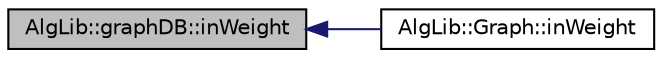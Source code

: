 digraph "AlgLib::graphDB::inWeight"
{
  edge [fontname="Helvetica",fontsize="10",labelfontname="Helvetica",labelfontsize="10"];
  node [fontname="Helvetica",fontsize="10",shape=record];
  rankdir="LR";
  Node1 [label="AlgLib::graphDB::inWeight",height=0.2,width=0.4,color="black", fillcolor="grey75", style="filled", fontcolor="black"];
  Node1 -> Node2 [dir="back",color="midnightblue",fontsize="10",style="solid",fontname="Helvetica"];
  Node2 [label="AlgLib::Graph::inWeight",height=0.2,width=0.4,color="black", fillcolor="white", style="filled",URL="$class_alg_lib_1_1_graph.html#a320cb53252cef3ea2f1995dde174c727"];
}
